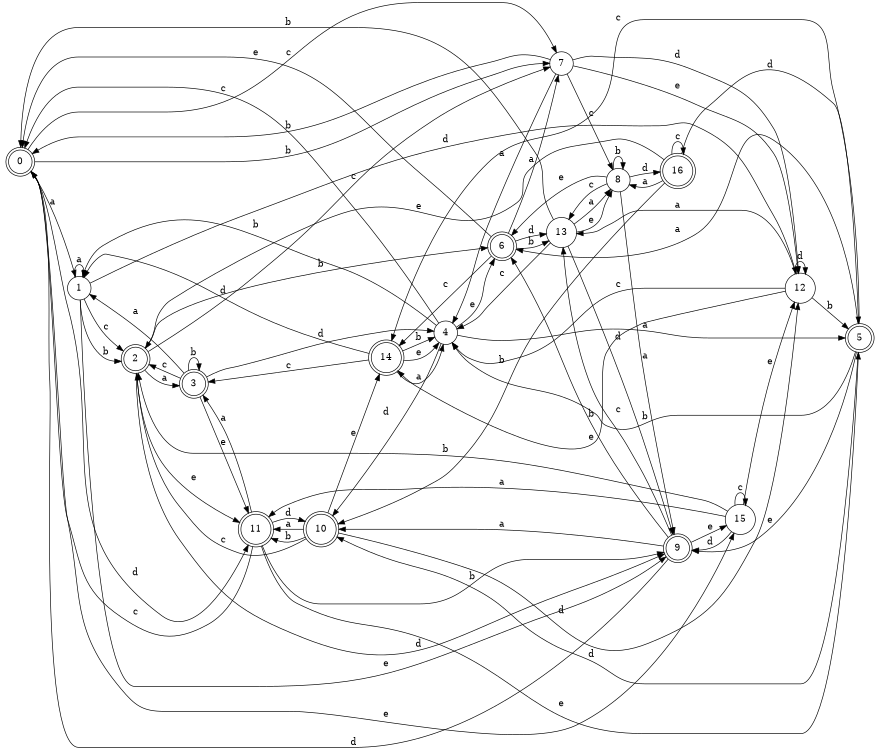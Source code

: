 digraph n14_1 {
__start0 [label="" shape="none"];

rankdir=LR;
size="8,5";

s0 [style="rounded,filled", color="black", fillcolor="white" shape="doublecircle", label="0"];
s1 [style="filled", color="black", fillcolor="white" shape="circle", label="1"];
s2 [style="rounded,filled", color="black", fillcolor="white" shape="doublecircle", label="2"];
s3 [style="rounded,filled", color="black", fillcolor="white" shape="doublecircle", label="3"];
s4 [style="filled", color="black", fillcolor="white" shape="circle", label="4"];
s5 [style="rounded,filled", color="black", fillcolor="white" shape="doublecircle", label="5"];
s6 [style="rounded,filled", color="black", fillcolor="white" shape="doublecircle", label="6"];
s7 [style="filled", color="black", fillcolor="white" shape="circle", label="7"];
s8 [style="filled", color="black", fillcolor="white" shape="circle", label="8"];
s9 [style="rounded,filled", color="black", fillcolor="white" shape="doublecircle", label="9"];
s10 [style="rounded,filled", color="black", fillcolor="white" shape="doublecircle", label="10"];
s11 [style="rounded,filled", color="black", fillcolor="white" shape="doublecircle", label="11"];
s12 [style="filled", color="black", fillcolor="white" shape="circle", label="12"];
s13 [style="filled", color="black", fillcolor="white" shape="circle", label="13"];
s14 [style="rounded,filled", color="black", fillcolor="white" shape="doublecircle", label="14"];
s15 [style="filled", color="black", fillcolor="white" shape="circle", label="15"];
s16 [style="rounded,filled", color="black", fillcolor="white" shape="doublecircle", label="16"];
s0 -> s1 [label="a"];
s0 -> s7 [label="b"];
s0 -> s7 [label="c"];
s0 -> s11 [label="d"];
s0 -> s15 [label="e"];
s1 -> s1 [label="a"];
s1 -> s2 [label="b"];
s1 -> s2 [label="c"];
s1 -> s12 [label="d"];
s1 -> s9 [label="e"];
s2 -> s3 [label="a"];
s2 -> s6 [label="b"];
s2 -> s7 [label="c"];
s2 -> s9 [label="d"];
s2 -> s11 [label="e"];
s3 -> s1 [label="a"];
s3 -> s3 [label="b"];
s3 -> s2 [label="c"];
s3 -> s4 [label="d"];
s3 -> s11 [label="e"];
s4 -> s5 [label="a"];
s4 -> s1 [label="b"];
s4 -> s0 [label="c"];
s4 -> s10 [label="d"];
s4 -> s6 [label="e"];
s5 -> s6 [label="a"];
s5 -> s4 [label="b"];
s5 -> s14 [label="c"];
s5 -> s10 [label="d"];
s5 -> s9 [label="e"];
s6 -> s7 [label="a"];
s6 -> s13 [label="b"];
s6 -> s14 [label="c"];
s6 -> s13 [label="d"];
s6 -> s0 [label="e"];
s7 -> s4 [label="a"];
s7 -> s0 [label="b"];
s7 -> s8 [label="c"];
s7 -> s12 [label="d"];
s7 -> s12 [label="e"];
s8 -> s9 [label="a"];
s8 -> s8 [label="b"];
s8 -> s13 [label="c"];
s8 -> s16 [label="d"];
s8 -> s6 [label="e"];
s9 -> s10 [label="a"];
s9 -> s6 [label="b"];
s9 -> s13 [label="c"];
s9 -> s0 [label="d"];
s9 -> s15 [label="e"];
s10 -> s11 [label="a"];
s10 -> s11 [label="b"];
s10 -> s2 [label="c"];
s10 -> s12 [label="d"];
s10 -> s14 [label="e"];
s11 -> s3 [label="a"];
s11 -> s9 [label="b"];
s11 -> s0 [label="c"];
s11 -> s10 [label="d"];
s11 -> s5 [label="e"];
s12 -> s13 [label="a"];
s12 -> s5 [label="b"];
s12 -> s4 [label="c"];
s12 -> s12 [label="d"];
s12 -> s14 [label="e"];
s13 -> s8 [label="a"];
s13 -> s0 [label="b"];
s13 -> s4 [label="c"];
s13 -> s9 [label="d"];
s13 -> s8 [label="e"];
s14 -> s4 [label="a"];
s14 -> s4 [label="b"];
s14 -> s3 [label="c"];
s14 -> s1 [label="d"];
s14 -> s4 [label="e"];
s15 -> s11 [label="a"];
s15 -> s2 [label="b"];
s15 -> s15 [label="c"];
s15 -> s9 [label="d"];
s15 -> s12 [label="e"];
s16 -> s8 [label="a"];
s16 -> s10 [label="b"];
s16 -> s16 [label="c"];
s16 -> s5 [label="d"];
s16 -> s2 [label="e"];

}
